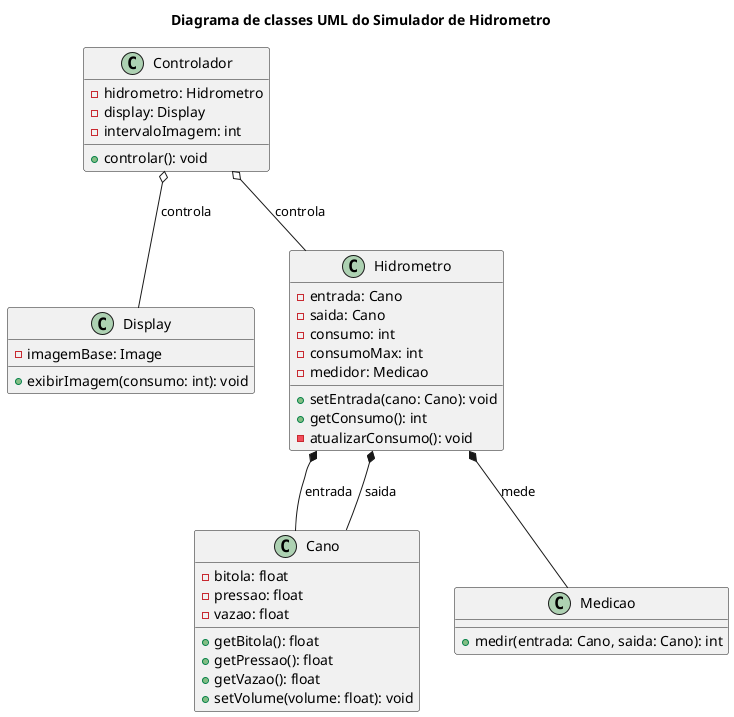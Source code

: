 @startuml
title Diagrama de classes UML do Simulador de Hidrometro

class Cano {
    - bitola: float
    - pressao: float
    - vazao: float

    + getBitola(): float
    + getPressao(): float
    + getVazao(): float
    + setVolume(volume: float): void
}

class Display {
    - imagemBase: Image
    + exibirImagem(consumo: int): void
}

class Medicao {
    + medir(entrada: Cano, saida: Cano): int
}

class Hidrometro {
    - entrada: Cano
    - saida: Cano
    - consumo: int
    - consumoMax: int
    - medidor: Medicao

    + setEntrada(cano: Cano): void
    + getConsumo(): int
    - atualizarConsumo(): void
}

class Controlador {
    - hidrometro: Hidrometro
    - display: Display
    - intervaloImagem: int

    + controlar(): void
}

'--- Relações ---
Hidrometro *-- Cano : entrada
Hidrometro *-- Cano : saida
Hidrometro *-- Medicao: mede
Controlador o-- Hidrometro : controla
Controlador o-- Display : controla

@enduml